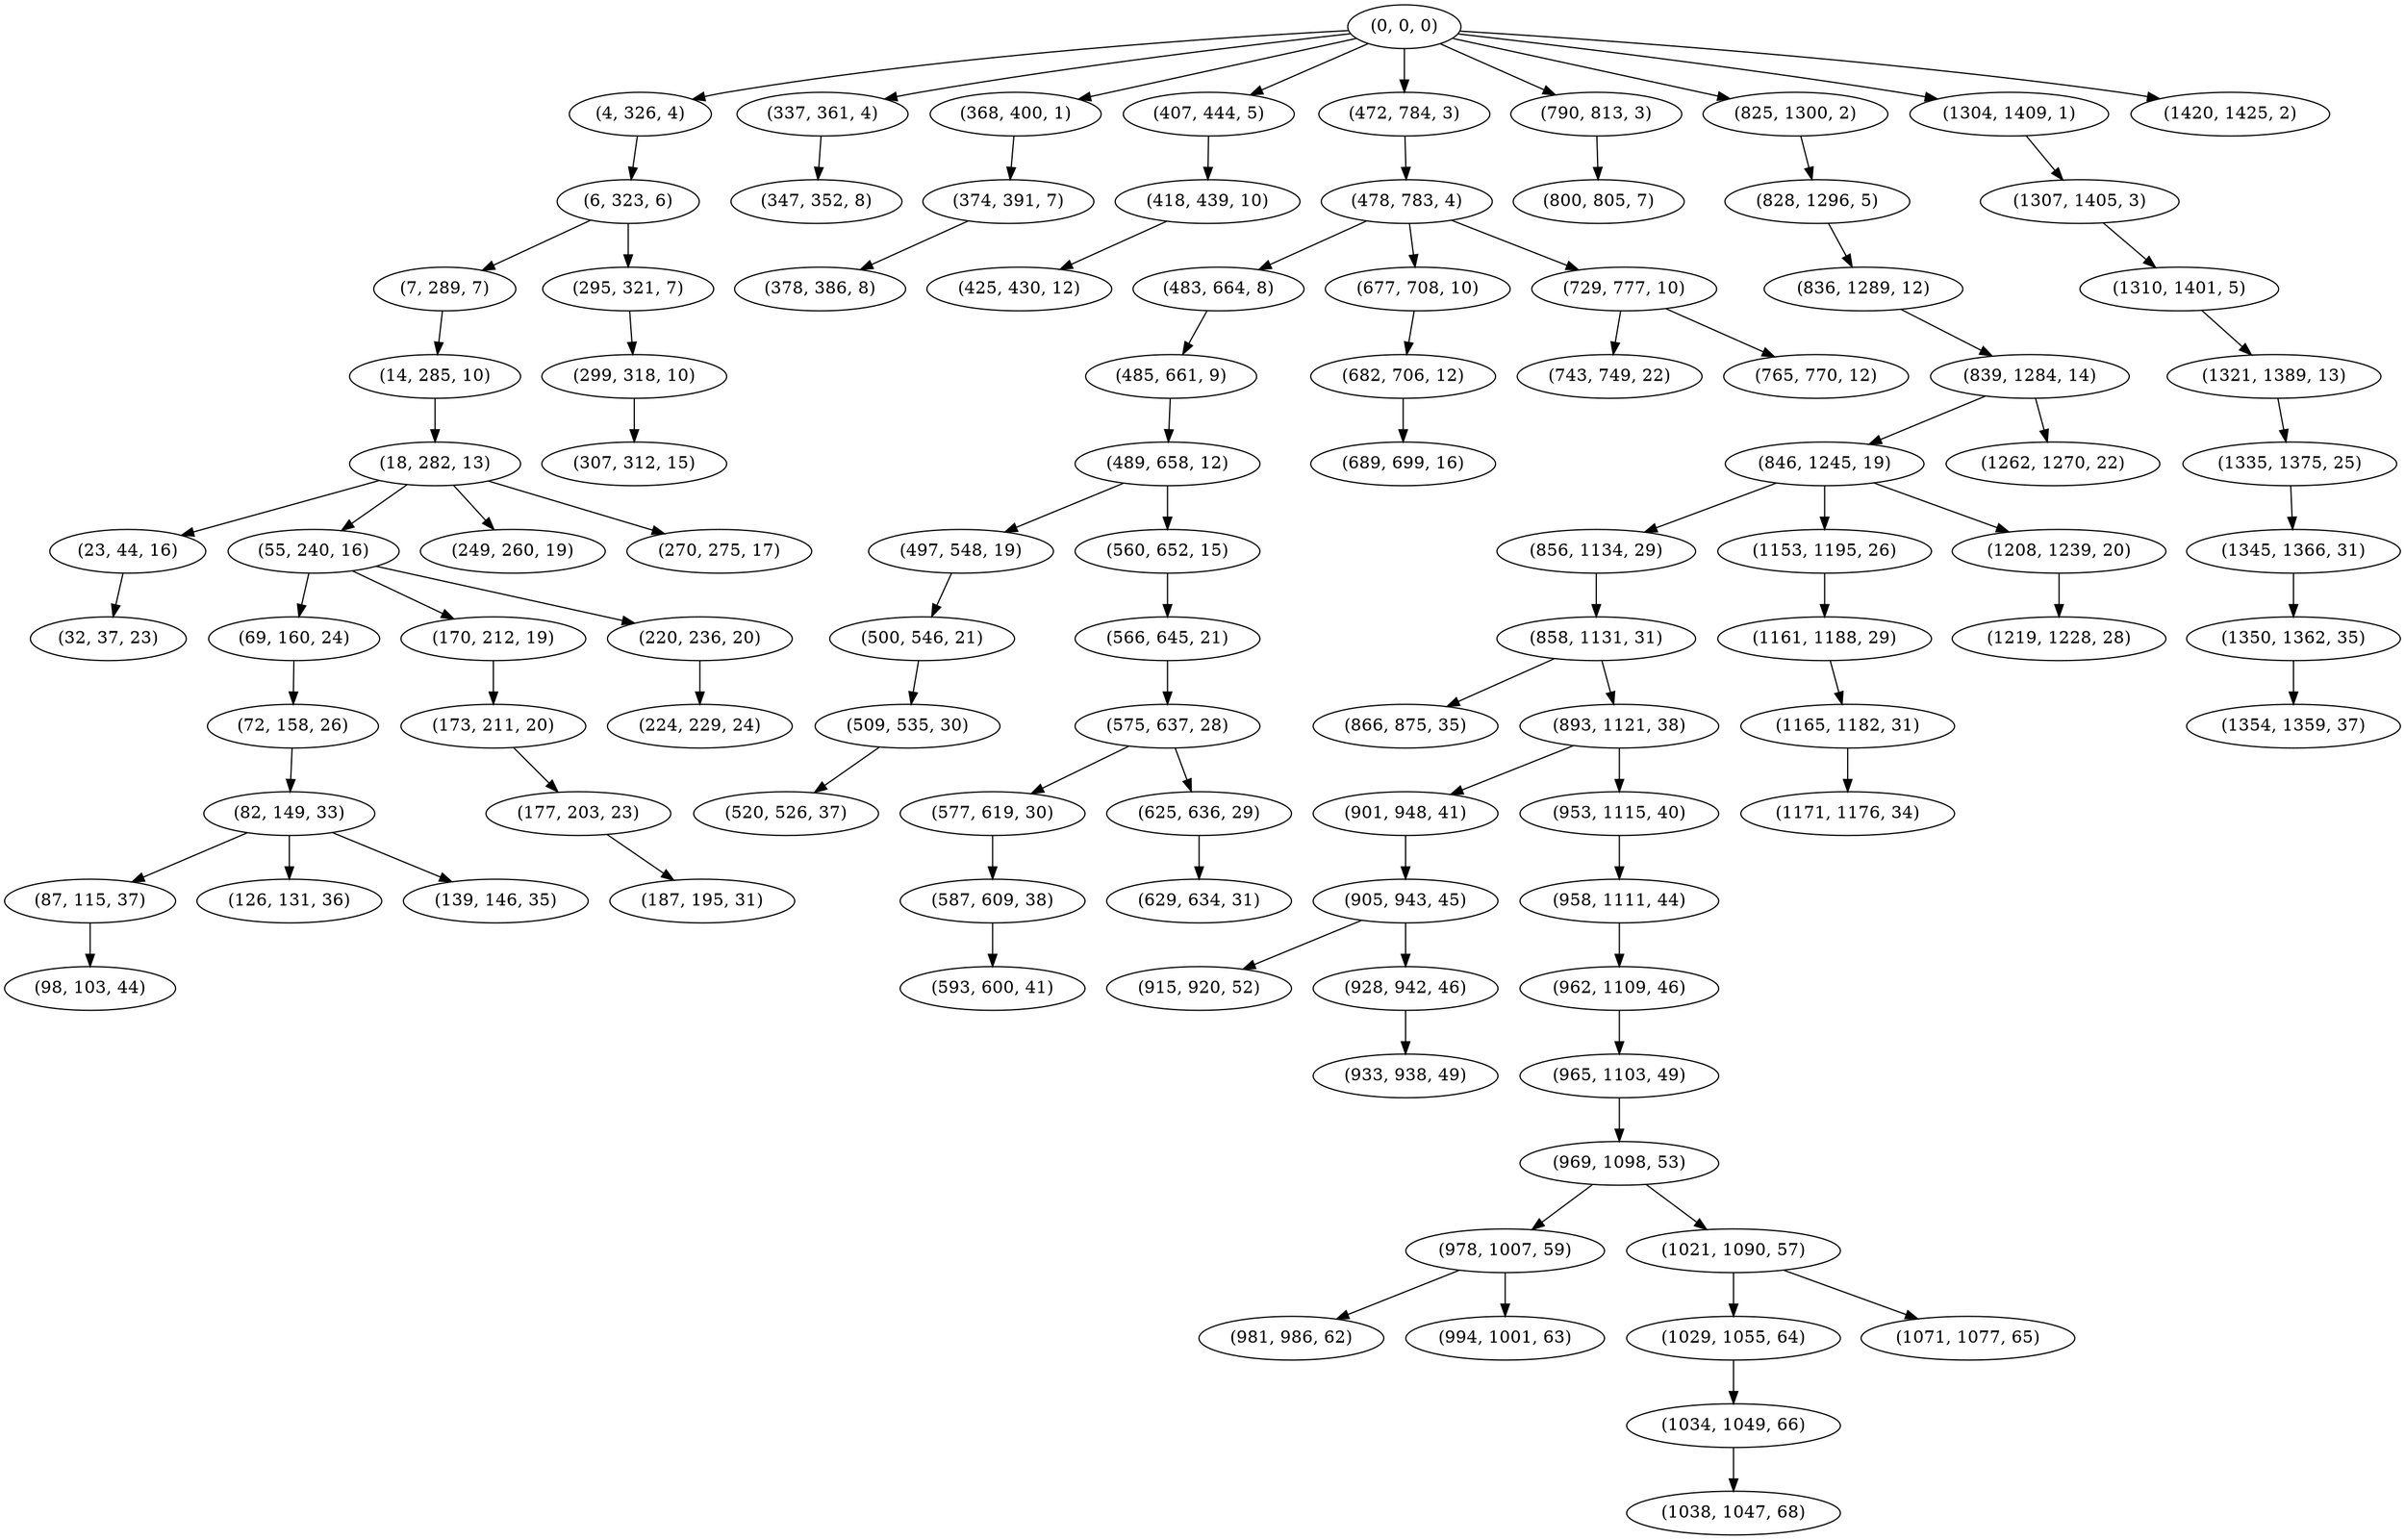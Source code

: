 digraph tree {
    "(0, 0, 0)";
    "(4, 326, 4)";
    "(6, 323, 6)";
    "(7, 289, 7)";
    "(14, 285, 10)";
    "(18, 282, 13)";
    "(23, 44, 16)";
    "(32, 37, 23)";
    "(55, 240, 16)";
    "(69, 160, 24)";
    "(72, 158, 26)";
    "(82, 149, 33)";
    "(87, 115, 37)";
    "(98, 103, 44)";
    "(126, 131, 36)";
    "(139, 146, 35)";
    "(170, 212, 19)";
    "(173, 211, 20)";
    "(177, 203, 23)";
    "(187, 195, 31)";
    "(220, 236, 20)";
    "(224, 229, 24)";
    "(249, 260, 19)";
    "(270, 275, 17)";
    "(295, 321, 7)";
    "(299, 318, 10)";
    "(307, 312, 15)";
    "(337, 361, 4)";
    "(347, 352, 8)";
    "(368, 400, 1)";
    "(374, 391, 7)";
    "(378, 386, 8)";
    "(407, 444, 5)";
    "(418, 439, 10)";
    "(425, 430, 12)";
    "(472, 784, 3)";
    "(478, 783, 4)";
    "(483, 664, 8)";
    "(485, 661, 9)";
    "(489, 658, 12)";
    "(497, 548, 19)";
    "(500, 546, 21)";
    "(509, 535, 30)";
    "(520, 526, 37)";
    "(560, 652, 15)";
    "(566, 645, 21)";
    "(575, 637, 28)";
    "(577, 619, 30)";
    "(587, 609, 38)";
    "(593, 600, 41)";
    "(625, 636, 29)";
    "(629, 634, 31)";
    "(677, 708, 10)";
    "(682, 706, 12)";
    "(689, 699, 16)";
    "(729, 777, 10)";
    "(743, 749, 22)";
    "(765, 770, 12)";
    "(790, 813, 3)";
    "(800, 805, 7)";
    "(825, 1300, 2)";
    "(828, 1296, 5)";
    "(836, 1289, 12)";
    "(839, 1284, 14)";
    "(846, 1245, 19)";
    "(856, 1134, 29)";
    "(858, 1131, 31)";
    "(866, 875, 35)";
    "(893, 1121, 38)";
    "(901, 948, 41)";
    "(905, 943, 45)";
    "(915, 920, 52)";
    "(928, 942, 46)";
    "(933, 938, 49)";
    "(953, 1115, 40)";
    "(958, 1111, 44)";
    "(962, 1109, 46)";
    "(965, 1103, 49)";
    "(969, 1098, 53)";
    "(978, 1007, 59)";
    "(981, 986, 62)";
    "(994, 1001, 63)";
    "(1021, 1090, 57)";
    "(1029, 1055, 64)";
    "(1034, 1049, 66)";
    "(1038, 1047, 68)";
    "(1071, 1077, 65)";
    "(1153, 1195, 26)";
    "(1161, 1188, 29)";
    "(1165, 1182, 31)";
    "(1171, 1176, 34)";
    "(1208, 1239, 20)";
    "(1219, 1228, 28)";
    "(1262, 1270, 22)";
    "(1304, 1409, 1)";
    "(1307, 1405, 3)";
    "(1310, 1401, 5)";
    "(1321, 1389, 13)";
    "(1335, 1375, 25)";
    "(1345, 1366, 31)";
    "(1350, 1362, 35)";
    "(1354, 1359, 37)";
    "(1420, 1425, 2)";
    "(0, 0, 0)" -> "(4, 326, 4)";
    "(0, 0, 0)" -> "(337, 361, 4)";
    "(0, 0, 0)" -> "(368, 400, 1)";
    "(0, 0, 0)" -> "(407, 444, 5)";
    "(0, 0, 0)" -> "(472, 784, 3)";
    "(0, 0, 0)" -> "(790, 813, 3)";
    "(0, 0, 0)" -> "(825, 1300, 2)";
    "(0, 0, 0)" -> "(1304, 1409, 1)";
    "(0, 0, 0)" -> "(1420, 1425, 2)";
    "(4, 326, 4)" -> "(6, 323, 6)";
    "(6, 323, 6)" -> "(7, 289, 7)";
    "(6, 323, 6)" -> "(295, 321, 7)";
    "(7, 289, 7)" -> "(14, 285, 10)";
    "(14, 285, 10)" -> "(18, 282, 13)";
    "(18, 282, 13)" -> "(23, 44, 16)";
    "(18, 282, 13)" -> "(55, 240, 16)";
    "(18, 282, 13)" -> "(249, 260, 19)";
    "(18, 282, 13)" -> "(270, 275, 17)";
    "(23, 44, 16)" -> "(32, 37, 23)";
    "(55, 240, 16)" -> "(69, 160, 24)";
    "(55, 240, 16)" -> "(170, 212, 19)";
    "(55, 240, 16)" -> "(220, 236, 20)";
    "(69, 160, 24)" -> "(72, 158, 26)";
    "(72, 158, 26)" -> "(82, 149, 33)";
    "(82, 149, 33)" -> "(87, 115, 37)";
    "(82, 149, 33)" -> "(126, 131, 36)";
    "(82, 149, 33)" -> "(139, 146, 35)";
    "(87, 115, 37)" -> "(98, 103, 44)";
    "(170, 212, 19)" -> "(173, 211, 20)";
    "(173, 211, 20)" -> "(177, 203, 23)";
    "(177, 203, 23)" -> "(187, 195, 31)";
    "(220, 236, 20)" -> "(224, 229, 24)";
    "(295, 321, 7)" -> "(299, 318, 10)";
    "(299, 318, 10)" -> "(307, 312, 15)";
    "(337, 361, 4)" -> "(347, 352, 8)";
    "(368, 400, 1)" -> "(374, 391, 7)";
    "(374, 391, 7)" -> "(378, 386, 8)";
    "(407, 444, 5)" -> "(418, 439, 10)";
    "(418, 439, 10)" -> "(425, 430, 12)";
    "(472, 784, 3)" -> "(478, 783, 4)";
    "(478, 783, 4)" -> "(483, 664, 8)";
    "(478, 783, 4)" -> "(677, 708, 10)";
    "(478, 783, 4)" -> "(729, 777, 10)";
    "(483, 664, 8)" -> "(485, 661, 9)";
    "(485, 661, 9)" -> "(489, 658, 12)";
    "(489, 658, 12)" -> "(497, 548, 19)";
    "(489, 658, 12)" -> "(560, 652, 15)";
    "(497, 548, 19)" -> "(500, 546, 21)";
    "(500, 546, 21)" -> "(509, 535, 30)";
    "(509, 535, 30)" -> "(520, 526, 37)";
    "(560, 652, 15)" -> "(566, 645, 21)";
    "(566, 645, 21)" -> "(575, 637, 28)";
    "(575, 637, 28)" -> "(577, 619, 30)";
    "(575, 637, 28)" -> "(625, 636, 29)";
    "(577, 619, 30)" -> "(587, 609, 38)";
    "(587, 609, 38)" -> "(593, 600, 41)";
    "(625, 636, 29)" -> "(629, 634, 31)";
    "(677, 708, 10)" -> "(682, 706, 12)";
    "(682, 706, 12)" -> "(689, 699, 16)";
    "(729, 777, 10)" -> "(743, 749, 22)";
    "(729, 777, 10)" -> "(765, 770, 12)";
    "(790, 813, 3)" -> "(800, 805, 7)";
    "(825, 1300, 2)" -> "(828, 1296, 5)";
    "(828, 1296, 5)" -> "(836, 1289, 12)";
    "(836, 1289, 12)" -> "(839, 1284, 14)";
    "(839, 1284, 14)" -> "(846, 1245, 19)";
    "(839, 1284, 14)" -> "(1262, 1270, 22)";
    "(846, 1245, 19)" -> "(856, 1134, 29)";
    "(846, 1245, 19)" -> "(1153, 1195, 26)";
    "(846, 1245, 19)" -> "(1208, 1239, 20)";
    "(856, 1134, 29)" -> "(858, 1131, 31)";
    "(858, 1131, 31)" -> "(866, 875, 35)";
    "(858, 1131, 31)" -> "(893, 1121, 38)";
    "(893, 1121, 38)" -> "(901, 948, 41)";
    "(893, 1121, 38)" -> "(953, 1115, 40)";
    "(901, 948, 41)" -> "(905, 943, 45)";
    "(905, 943, 45)" -> "(915, 920, 52)";
    "(905, 943, 45)" -> "(928, 942, 46)";
    "(928, 942, 46)" -> "(933, 938, 49)";
    "(953, 1115, 40)" -> "(958, 1111, 44)";
    "(958, 1111, 44)" -> "(962, 1109, 46)";
    "(962, 1109, 46)" -> "(965, 1103, 49)";
    "(965, 1103, 49)" -> "(969, 1098, 53)";
    "(969, 1098, 53)" -> "(978, 1007, 59)";
    "(969, 1098, 53)" -> "(1021, 1090, 57)";
    "(978, 1007, 59)" -> "(981, 986, 62)";
    "(978, 1007, 59)" -> "(994, 1001, 63)";
    "(1021, 1090, 57)" -> "(1029, 1055, 64)";
    "(1021, 1090, 57)" -> "(1071, 1077, 65)";
    "(1029, 1055, 64)" -> "(1034, 1049, 66)";
    "(1034, 1049, 66)" -> "(1038, 1047, 68)";
    "(1153, 1195, 26)" -> "(1161, 1188, 29)";
    "(1161, 1188, 29)" -> "(1165, 1182, 31)";
    "(1165, 1182, 31)" -> "(1171, 1176, 34)";
    "(1208, 1239, 20)" -> "(1219, 1228, 28)";
    "(1304, 1409, 1)" -> "(1307, 1405, 3)";
    "(1307, 1405, 3)" -> "(1310, 1401, 5)";
    "(1310, 1401, 5)" -> "(1321, 1389, 13)";
    "(1321, 1389, 13)" -> "(1335, 1375, 25)";
    "(1335, 1375, 25)" -> "(1345, 1366, 31)";
    "(1345, 1366, 31)" -> "(1350, 1362, 35)";
    "(1350, 1362, 35)" -> "(1354, 1359, 37)";
}
